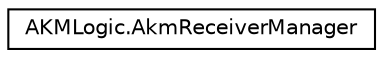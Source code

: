 digraph "Graphical Class Hierarchy"
{
 // LATEX_PDF_SIZE
  edge [fontname="Helvetica",fontsize="10",labelfontname="Helvetica",labelfontsize="10"];
  node [fontname="Helvetica",fontsize="10",shape=record];
  rankdir="LR";
  Node0 [label="AKMLogic.AkmReceiverManager",height=0.2,width=0.4,color="black", fillcolor="white", style="filled",URL="$class_a_k_m_logic_1_1_akm_receiver_manager.html",tooltip=" "];
}
